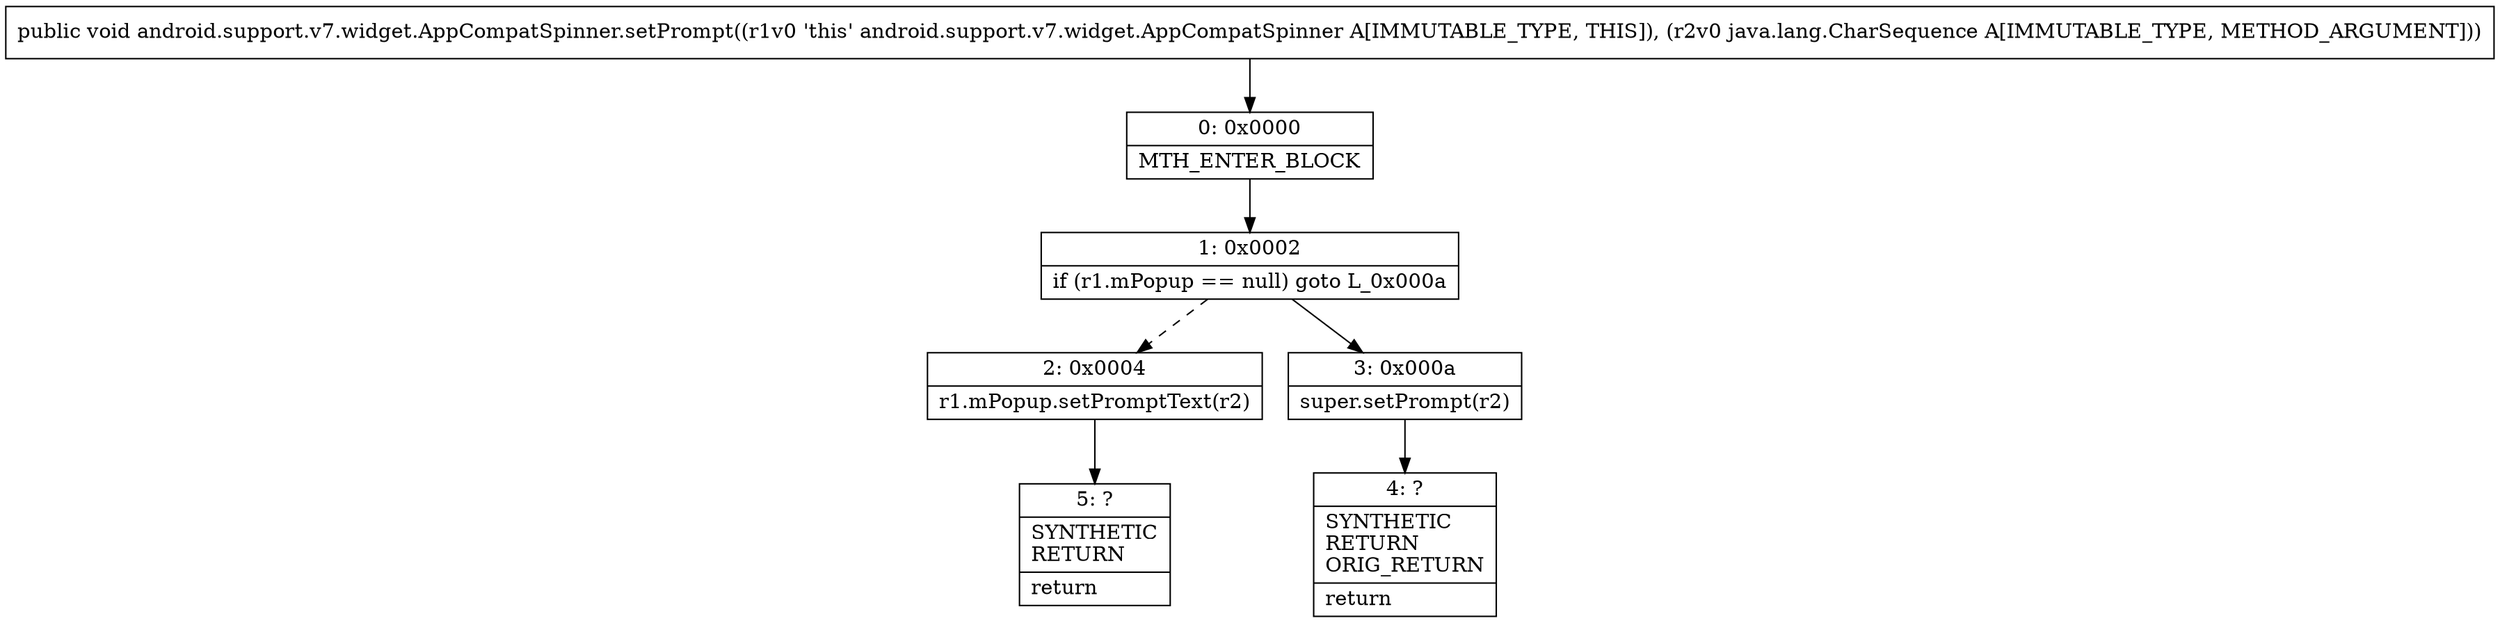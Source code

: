 digraph "CFG forandroid.support.v7.widget.AppCompatSpinner.setPrompt(Ljava\/lang\/CharSequence;)V" {
Node_0 [shape=record,label="{0\:\ 0x0000|MTH_ENTER_BLOCK\l}"];
Node_1 [shape=record,label="{1\:\ 0x0002|if (r1.mPopup == null) goto L_0x000a\l}"];
Node_2 [shape=record,label="{2\:\ 0x0004|r1.mPopup.setPromptText(r2)\l}"];
Node_3 [shape=record,label="{3\:\ 0x000a|super.setPrompt(r2)\l}"];
Node_4 [shape=record,label="{4\:\ ?|SYNTHETIC\lRETURN\lORIG_RETURN\l|return\l}"];
Node_5 [shape=record,label="{5\:\ ?|SYNTHETIC\lRETURN\l|return\l}"];
MethodNode[shape=record,label="{public void android.support.v7.widget.AppCompatSpinner.setPrompt((r1v0 'this' android.support.v7.widget.AppCompatSpinner A[IMMUTABLE_TYPE, THIS]), (r2v0 java.lang.CharSequence A[IMMUTABLE_TYPE, METHOD_ARGUMENT])) }"];
MethodNode -> Node_0;
Node_0 -> Node_1;
Node_1 -> Node_2[style=dashed];
Node_1 -> Node_3;
Node_2 -> Node_5;
Node_3 -> Node_4;
}

